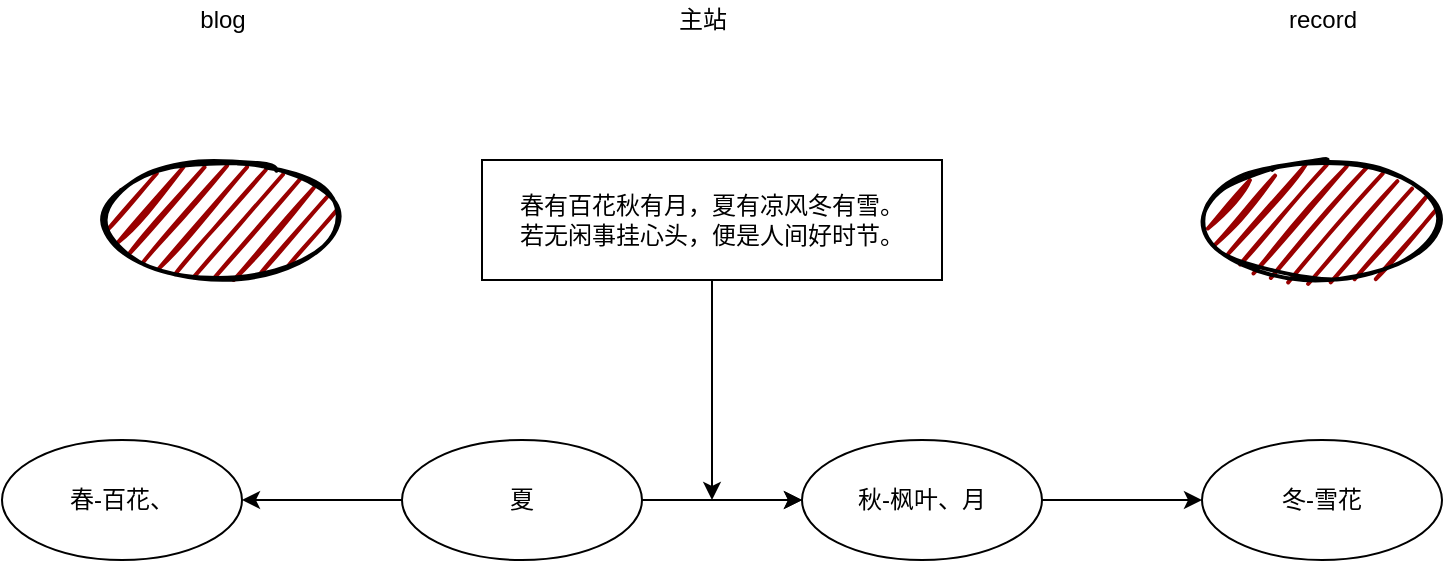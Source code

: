 <mxfile version="15.2.9" type="github">
  <diagram id="6gJKiKAxwLefqeDkK7cy" name="Page-1">
    <mxGraphModel dx="1422" dy="794" grid="1" gridSize="10" guides="1" tooltips="1" connect="1" arrows="1" fold="1" page="1" pageScale="1" pageWidth="1169" pageHeight="827" math="0" shadow="0">
      <root>
        <mxCell id="0" />
        <mxCell id="1" parent="0" />
        <mxCell id="WQYjTW14MFptTkXeRwa9-2" value="" style="ellipse;whiteSpace=wrap;html=1;strokeWidth=2;fillWeight=2;hachureGap=8;fillColor=#990000;fillStyle=dots;sketch=1;" vertex="1" parent="1">
          <mxGeometry x="220" y="320" width="120" height="60" as="geometry" />
        </mxCell>
        <mxCell id="WQYjTW14MFptTkXeRwa9-3" value="" style="ellipse;whiteSpace=wrap;html=1;strokeWidth=2;fillWeight=2;hachureGap=8;fillColor=#990000;fillStyle=dots;sketch=1;" vertex="1" parent="1">
          <mxGeometry x="770" y="320" width="120" height="60" as="geometry" />
        </mxCell>
        <mxCell id="WQYjTW14MFptTkXeRwa9-4" value="主站" style="text;html=1;resizable=0;autosize=1;align=center;verticalAlign=middle;points=[];fillColor=none;strokeColor=none;rounded=0;" vertex="1" parent="1">
          <mxGeometry x="500" y="240" width="40" height="20" as="geometry" />
        </mxCell>
        <mxCell id="WQYjTW14MFptTkXeRwa9-5" value="blog" style="text;html=1;resizable=0;autosize=1;align=center;verticalAlign=middle;points=[];fillColor=none;strokeColor=none;rounded=0;" vertex="1" parent="1">
          <mxGeometry x="260" y="240" width="40" height="20" as="geometry" />
        </mxCell>
        <mxCell id="WQYjTW14MFptTkXeRwa9-6" value="record" style="text;html=1;resizable=0;autosize=1;align=center;verticalAlign=middle;points=[];fillColor=none;strokeColor=none;rounded=0;" vertex="1" parent="1">
          <mxGeometry x="805" y="240" width="50" height="20" as="geometry" />
        </mxCell>
        <mxCell id="WQYjTW14MFptTkXeRwa9-22" value="" style="edgeStyle=orthogonalEdgeStyle;rounded=0;orthogonalLoop=1;jettySize=auto;html=1;" edge="1" parent="1" source="WQYjTW14MFptTkXeRwa9-20">
          <mxGeometry relative="1" as="geometry">
            <mxPoint x="525" y="490" as="targetPoint" />
          </mxGeometry>
        </mxCell>
        <mxCell id="WQYjTW14MFptTkXeRwa9-20" value="&lt;div&gt;春有百花秋有月，夏有凉风冬有雪。&lt;/div&gt;&lt;div&gt;若无闲事挂心头，便是人间好时节。&lt;/div&gt;" style="rounded=0;whiteSpace=wrap;html=1;" vertex="1" parent="1">
          <mxGeometry x="410" y="320" width="230" height="60" as="geometry" />
        </mxCell>
        <mxCell id="WQYjTW14MFptTkXeRwa9-24" value="" style="edgeStyle=orthogonalEdgeStyle;rounded=0;orthogonalLoop=1;jettySize=auto;html=1;" edge="1" parent="1" source="WQYjTW14MFptTkXeRwa9-21" target="WQYjTW14MFptTkXeRwa9-23">
          <mxGeometry relative="1" as="geometry" />
        </mxCell>
        <mxCell id="WQYjTW14MFptTkXeRwa9-26" value="" style="edgeStyle=orthogonalEdgeStyle;rounded=0;orthogonalLoop=1;jettySize=auto;html=1;" edge="1" parent="1" source="WQYjTW14MFptTkXeRwa9-21" target="WQYjTW14MFptTkXeRwa9-25">
          <mxGeometry relative="1" as="geometry" />
        </mxCell>
        <mxCell id="WQYjTW14MFptTkXeRwa9-27" value="" style="edgeStyle=orthogonalEdgeStyle;rounded=0;orthogonalLoop=1;jettySize=auto;html=1;" edge="1" parent="1" source="WQYjTW14MFptTkXeRwa9-21" target="WQYjTW14MFptTkXeRwa9-23">
          <mxGeometry relative="1" as="geometry" />
        </mxCell>
        <mxCell id="WQYjTW14MFptTkXeRwa9-21" value="夏" style="ellipse;whiteSpace=wrap;html=1;rounded=0;" vertex="1" parent="1">
          <mxGeometry x="370" y="460" width="120" height="60" as="geometry" />
        </mxCell>
        <mxCell id="WQYjTW14MFptTkXeRwa9-29" value="" style="edgeStyle=orthogonalEdgeStyle;rounded=0;orthogonalLoop=1;jettySize=auto;html=1;" edge="1" parent="1" source="WQYjTW14MFptTkXeRwa9-23" target="WQYjTW14MFptTkXeRwa9-28">
          <mxGeometry relative="1" as="geometry" />
        </mxCell>
        <mxCell id="WQYjTW14MFptTkXeRwa9-23" value="秋-枫叶、月" style="ellipse;whiteSpace=wrap;html=1;rounded=0;" vertex="1" parent="1">
          <mxGeometry x="570" y="460" width="120" height="60" as="geometry" />
        </mxCell>
        <mxCell id="WQYjTW14MFptTkXeRwa9-25" value="春-百花、" style="ellipse;whiteSpace=wrap;html=1;rounded=0;" vertex="1" parent="1">
          <mxGeometry x="170" y="460" width="120" height="60" as="geometry" />
        </mxCell>
        <mxCell id="WQYjTW14MFptTkXeRwa9-28" value="冬-雪花" style="ellipse;whiteSpace=wrap;html=1;rounded=0;" vertex="1" parent="1">
          <mxGeometry x="770" y="460" width="120" height="60" as="geometry" />
        </mxCell>
      </root>
    </mxGraphModel>
  </diagram>
</mxfile>
